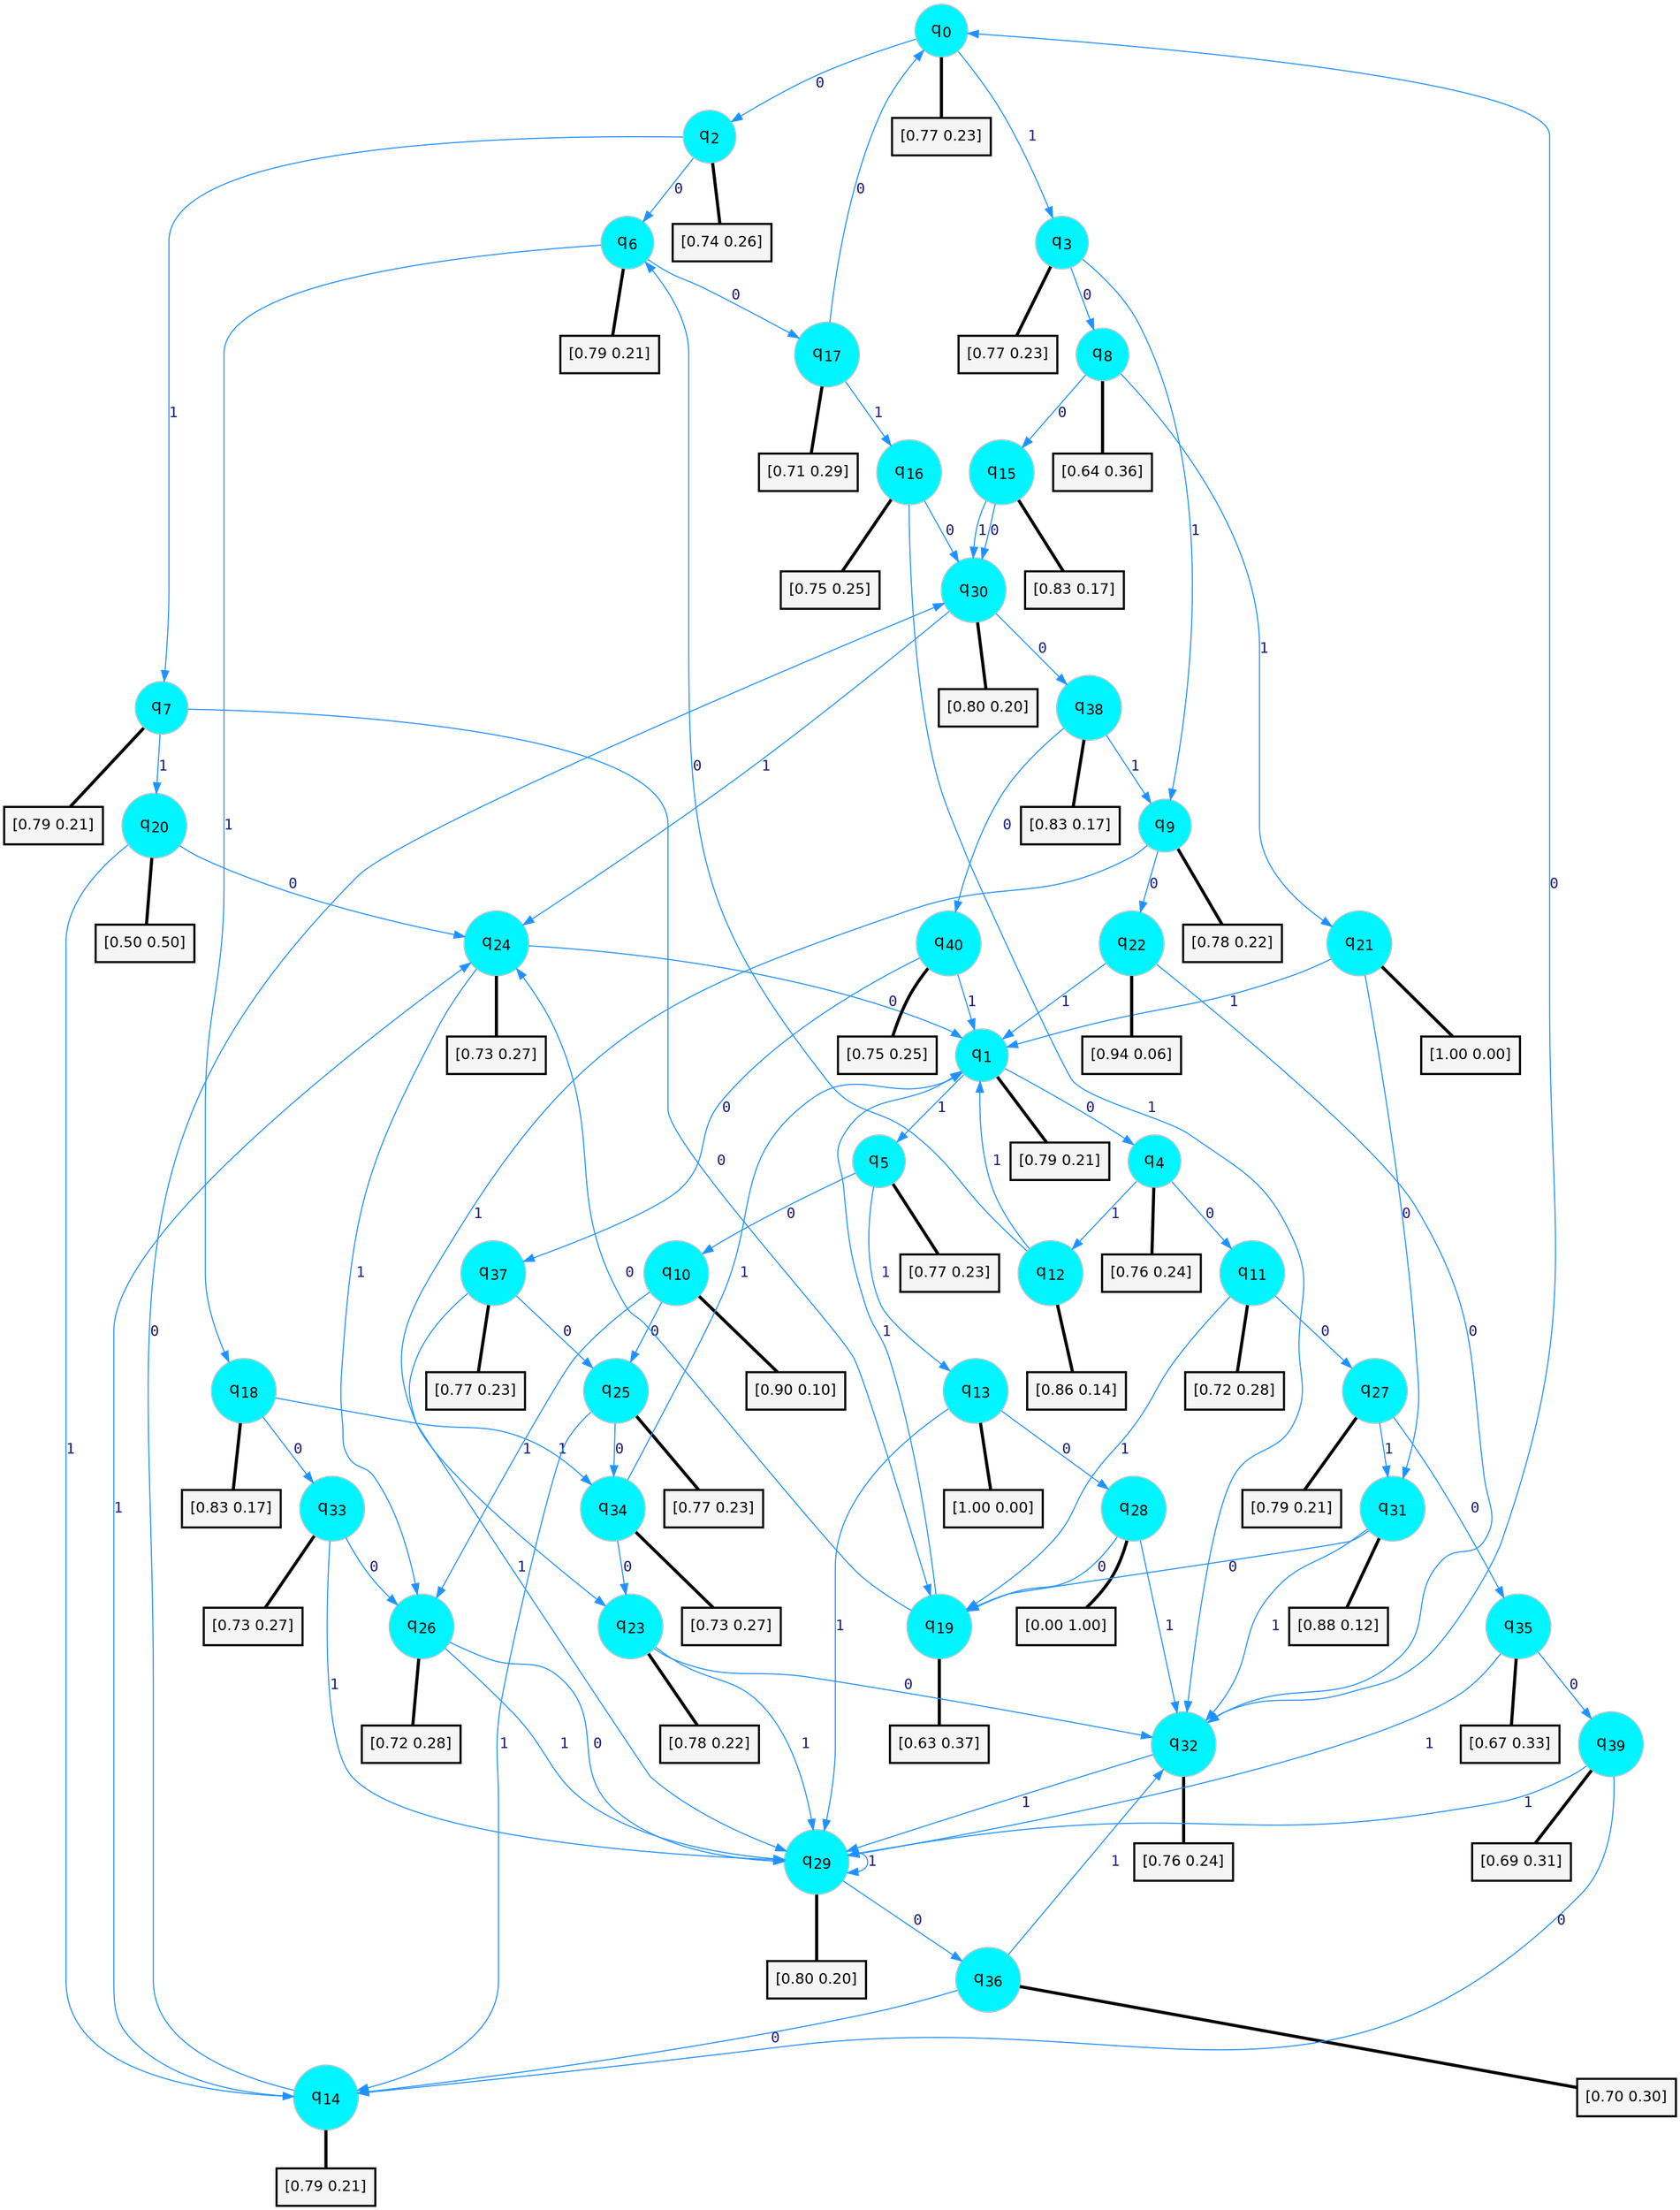 digraph G {
graph [
bgcolor=transparent, dpi=300, rankdir=TD, size="40,25"];
node [
color=gray, fillcolor=turquoise1, fontcolor=black, fontname=Helvetica, fontsize=16, fontweight=bold, shape=circle, style=filled];
edge [
arrowsize=1, color=dodgerblue1, fontcolor=midnightblue, fontname=courier, fontweight=bold, penwidth=1, style=solid, weight=20];
0[label=<q<SUB>0</SUB>>];
1[label=<q<SUB>1</SUB>>];
2[label=<q<SUB>2</SUB>>];
3[label=<q<SUB>3</SUB>>];
4[label=<q<SUB>4</SUB>>];
5[label=<q<SUB>5</SUB>>];
6[label=<q<SUB>6</SUB>>];
7[label=<q<SUB>7</SUB>>];
8[label=<q<SUB>8</SUB>>];
9[label=<q<SUB>9</SUB>>];
10[label=<q<SUB>10</SUB>>];
11[label=<q<SUB>11</SUB>>];
12[label=<q<SUB>12</SUB>>];
13[label=<q<SUB>13</SUB>>];
14[label=<q<SUB>14</SUB>>];
15[label=<q<SUB>15</SUB>>];
16[label=<q<SUB>16</SUB>>];
17[label=<q<SUB>17</SUB>>];
18[label=<q<SUB>18</SUB>>];
19[label=<q<SUB>19</SUB>>];
20[label=<q<SUB>20</SUB>>];
21[label=<q<SUB>21</SUB>>];
22[label=<q<SUB>22</SUB>>];
23[label=<q<SUB>23</SUB>>];
24[label=<q<SUB>24</SUB>>];
25[label=<q<SUB>25</SUB>>];
26[label=<q<SUB>26</SUB>>];
27[label=<q<SUB>27</SUB>>];
28[label=<q<SUB>28</SUB>>];
29[label=<q<SUB>29</SUB>>];
30[label=<q<SUB>30</SUB>>];
31[label=<q<SUB>31</SUB>>];
32[label=<q<SUB>32</SUB>>];
33[label=<q<SUB>33</SUB>>];
34[label=<q<SUB>34</SUB>>];
35[label=<q<SUB>35</SUB>>];
36[label=<q<SUB>36</SUB>>];
37[label=<q<SUB>37</SUB>>];
38[label=<q<SUB>38</SUB>>];
39[label=<q<SUB>39</SUB>>];
40[label=<q<SUB>40</SUB>>];
41[label="[0.77 0.23]", shape=box,fontcolor=black, fontname=Helvetica, fontsize=14, penwidth=2, fillcolor=whitesmoke,color=black];
42[label="[0.79 0.21]", shape=box,fontcolor=black, fontname=Helvetica, fontsize=14, penwidth=2, fillcolor=whitesmoke,color=black];
43[label="[0.74 0.26]", shape=box,fontcolor=black, fontname=Helvetica, fontsize=14, penwidth=2, fillcolor=whitesmoke,color=black];
44[label="[0.77 0.23]", shape=box,fontcolor=black, fontname=Helvetica, fontsize=14, penwidth=2, fillcolor=whitesmoke,color=black];
45[label="[0.76 0.24]", shape=box,fontcolor=black, fontname=Helvetica, fontsize=14, penwidth=2, fillcolor=whitesmoke,color=black];
46[label="[0.77 0.23]", shape=box,fontcolor=black, fontname=Helvetica, fontsize=14, penwidth=2, fillcolor=whitesmoke,color=black];
47[label="[0.79 0.21]", shape=box,fontcolor=black, fontname=Helvetica, fontsize=14, penwidth=2, fillcolor=whitesmoke,color=black];
48[label="[0.79 0.21]", shape=box,fontcolor=black, fontname=Helvetica, fontsize=14, penwidth=2, fillcolor=whitesmoke,color=black];
49[label="[0.64 0.36]", shape=box,fontcolor=black, fontname=Helvetica, fontsize=14, penwidth=2, fillcolor=whitesmoke,color=black];
50[label="[0.78 0.22]", shape=box,fontcolor=black, fontname=Helvetica, fontsize=14, penwidth=2, fillcolor=whitesmoke,color=black];
51[label="[0.90 0.10]", shape=box,fontcolor=black, fontname=Helvetica, fontsize=14, penwidth=2, fillcolor=whitesmoke,color=black];
52[label="[0.72 0.28]", shape=box,fontcolor=black, fontname=Helvetica, fontsize=14, penwidth=2, fillcolor=whitesmoke,color=black];
53[label="[0.86 0.14]", shape=box,fontcolor=black, fontname=Helvetica, fontsize=14, penwidth=2, fillcolor=whitesmoke,color=black];
54[label="[1.00 0.00]", shape=box,fontcolor=black, fontname=Helvetica, fontsize=14, penwidth=2, fillcolor=whitesmoke,color=black];
55[label="[0.79 0.21]", shape=box,fontcolor=black, fontname=Helvetica, fontsize=14, penwidth=2, fillcolor=whitesmoke,color=black];
56[label="[0.83 0.17]", shape=box,fontcolor=black, fontname=Helvetica, fontsize=14, penwidth=2, fillcolor=whitesmoke,color=black];
57[label="[0.75 0.25]", shape=box,fontcolor=black, fontname=Helvetica, fontsize=14, penwidth=2, fillcolor=whitesmoke,color=black];
58[label="[0.71 0.29]", shape=box,fontcolor=black, fontname=Helvetica, fontsize=14, penwidth=2, fillcolor=whitesmoke,color=black];
59[label="[0.83 0.17]", shape=box,fontcolor=black, fontname=Helvetica, fontsize=14, penwidth=2, fillcolor=whitesmoke,color=black];
60[label="[0.63 0.37]", shape=box,fontcolor=black, fontname=Helvetica, fontsize=14, penwidth=2, fillcolor=whitesmoke,color=black];
61[label="[0.50 0.50]", shape=box,fontcolor=black, fontname=Helvetica, fontsize=14, penwidth=2, fillcolor=whitesmoke,color=black];
62[label="[1.00 0.00]", shape=box,fontcolor=black, fontname=Helvetica, fontsize=14, penwidth=2, fillcolor=whitesmoke,color=black];
63[label="[0.94 0.06]", shape=box,fontcolor=black, fontname=Helvetica, fontsize=14, penwidth=2, fillcolor=whitesmoke,color=black];
64[label="[0.78 0.22]", shape=box,fontcolor=black, fontname=Helvetica, fontsize=14, penwidth=2, fillcolor=whitesmoke,color=black];
65[label="[0.73 0.27]", shape=box,fontcolor=black, fontname=Helvetica, fontsize=14, penwidth=2, fillcolor=whitesmoke,color=black];
66[label="[0.77 0.23]", shape=box,fontcolor=black, fontname=Helvetica, fontsize=14, penwidth=2, fillcolor=whitesmoke,color=black];
67[label="[0.72 0.28]", shape=box,fontcolor=black, fontname=Helvetica, fontsize=14, penwidth=2, fillcolor=whitesmoke,color=black];
68[label="[0.79 0.21]", shape=box,fontcolor=black, fontname=Helvetica, fontsize=14, penwidth=2, fillcolor=whitesmoke,color=black];
69[label="[0.00 1.00]", shape=box,fontcolor=black, fontname=Helvetica, fontsize=14, penwidth=2, fillcolor=whitesmoke,color=black];
70[label="[0.80 0.20]", shape=box,fontcolor=black, fontname=Helvetica, fontsize=14, penwidth=2, fillcolor=whitesmoke,color=black];
71[label="[0.80 0.20]", shape=box,fontcolor=black, fontname=Helvetica, fontsize=14, penwidth=2, fillcolor=whitesmoke,color=black];
72[label="[0.88 0.12]", shape=box,fontcolor=black, fontname=Helvetica, fontsize=14, penwidth=2, fillcolor=whitesmoke,color=black];
73[label="[0.76 0.24]", shape=box,fontcolor=black, fontname=Helvetica, fontsize=14, penwidth=2, fillcolor=whitesmoke,color=black];
74[label="[0.73 0.27]", shape=box,fontcolor=black, fontname=Helvetica, fontsize=14, penwidth=2, fillcolor=whitesmoke,color=black];
75[label="[0.73 0.27]", shape=box,fontcolor=black, fontname=Helvetica, fontsize=14, penwidth=2, fillcolor=whitesmoke,color=black];
76[label="[0.67 0.33]", shape=box,fontcolor=black, fontname=Helvetica, fontsize=14, penwidth=2, fillcolor=whitesmoke,color=black];
77[label="[0.70 0.30]", shape=box,fontcolor=black, fontname=Helvetica, fontsize=14, penwidth=2, fillcolor=whitesmoke,color=black];
78[label="[0.77 0.23]", shape=box,fontcolor=black, fontname=Helvetica, fontsize=14, penwidth=2, fillcolor=whitesmoke,color=black];
79[label="[0.83 0.17]", shape=box,fontcolor=black, fontname=Helvetica, fontsize=14, penwidth=2, fillcolor=whitesmoke,color=black];
80[label="[0.69 0.31]", shape=box,fontcolor=black, fontname=Helvetica, fontsize=14, penwidth=2, fillcolor=whitesmoke,color=black];
81[label="[0.75 0.25]", shape=box,fontcolor=black, fontname=Helvetica, fontsize=14, penwidth=2, fillcolor=whitesmoke,color=black];
0->2 [label=0];
0->3 [label=1];
0->41 [arrowhead=none, penwidth=3,color=black];
1->4 [label=0];
1->5 [label=1];
1->42 [arrowhead=none, penwidth=3,color=black];
2->6 [label=0];
2->7 [label=1];
2->43 [arrowhead=none, penwidth=3,color=black];
3->8 [label=0];
3->9 [label=1];
3->44 [arrowhead=none, penwidth=3,color=black];
4->11 [label=0];
4->12 [label=1];
4->45 [arrowhead=none, penwidth=3,color=black];
5->10 [label=0];
5->13 [label=1];
5->46 [arrowhead=none, penwidth=3,color=black];
6->17 [label=0];
6->18 [label=1];
6->47 [arrowhead=none, penwidth=3,color=black];
7->19 [label=0];
7->20 [label=1];
7->48 [arrowhead=none, penwidth=3,color=black];
8->15 [label=0];
8->21 [label=1];
8->49 [arrowhead=none, penwidth=3,color=black];
9->22 [label=0];
9->23 [label=1];
9->50 [arrowhead=none, penwidth=3,color=black];
10->25 [label=0];
10->26 [label=1];
10->51 [arrowhead=none, penwidth=3,color=black];
11->27 [label=0];
11->19 [label=1];
11->52 [arrowhead=none, penwidth=3,color=black];
12->6 [label=0];
12->1 [label=1];
12->53 [arrowhead=none, penwidth=3,color=black];
13->28 [label=0];
13->29 [label=1];
13->54 [arrowhead=none, penwidth=3,color=black];
14->30 [label=0];
14->24 [label=1];
14->55 [arrowhead=none, penwidth=3,color=black];
15->30 [label=0];
15->30 [label=1];
15->56 [arrowhead=none, penwidth=3,color=black];
16->30 [label=0];
16->32 [label=1];
16->57 [arrowhead=none, penwidth=3,color=black];
17->0 [label=0];
17->16 [label=1];
17->58 [arrowhead=none, penwidth=3,color=black];
18->33 [label=0];
18->34 [label=1];
18->59 [arrowhead=none, penwidth=3,color=black];
19->24 [label=0];
19->1 [label=1];
19->60 [arrowhead=none, penwidth=3,color=black];
20->24 [label=0];
20->14 [label=1];
20->61 [arrowhead=none, penwidth=3,color=black];
21->31 [label=0];
21->1 [label=1];
21->62 [arrowhead=none, penwidth=3,color=black];
22->32 [label=0];
22->1 [label=1];
22->63 [arrowhead=none, penwidth=3,color=black];
23->32 [label=0];
23->29 [label=1];
23->64 [arrowhead=none, penwidth=3,color=black];
24->1 [label=0];
24->26 [label=1];
24->65 [arrowhead=none, penwidth=3,color=black];
25->34 [label=0];
25->14 [label=1];
25->66 [arrowhead=none, penwidth=3,color=black];
26->29 [label=0];
26->29 [label=1];
26->67 [arrowhead=none, penwidth=3,color=black];
27->35 [label=0];
27->31 [label=1];
27->68 [arrowhead=none, penwidth=3,color=black];
28->19 [label=0];
28->32 [label=1];
28->69 [arrowhead=none, penwidth=3,color=black];
29->36 [label=0];
29->29 [label=1];
29->70 [arrowhead=none, penwidth=3,color=black];
30->38 [label=0];
30->24 [label=1];
30->71 [arrowhead=none, penwidth=3,color=black];
31->19 [label=0];
31->32 [label=1];
31->72 [arrowhead=none, penwidth=3,color=black];
32->0 [label=0];
32->29 [label=1];
32->73 [arrowhead=none, penwidth=3,color=black];
33->26 [label=0];
33->29 [label=1];
33->74 [arrowhead=none, penwidth=3,color=black];
34->23 [label=0];
34->1 [label=1];
34->75 [arrowhead=none, penwidth=3,color=black];
35->39 [label=0];
35->29 [label=1];
35->76 [arrowhead=none, penwidth=3,color=black];
36->14 [label=0];
36->32 [label=1];
36->77 [arrowhead=none, penwidth=3,color=black];
37->25 [label=0];
37->29 [label=1];
37->78 [arrowhead=none, penwidth=3,color=black];
38->40 [label=0];
38->9 [label=1];
38->79 [arrowhead=none, penwidth=3,color=black];
39->14 [label=0];
39->29 [label=1];
39->80 [arrowhead=none, penwidth=3,color=black];
40->37 [label=0];
40->1 [label=1];
40->81 [arrowhead=none, penwidth=3,color=black];
}
